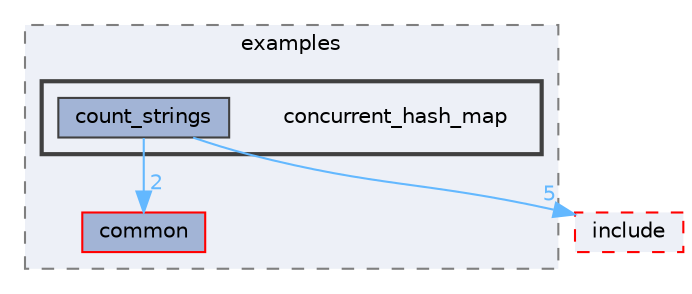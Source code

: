 digraph "external/taskflow/3rd-party/tbb/examples/concurrent_hash_map"
{
 // LATEX_PDF_SIZE
  bgcolor="transparent";
  edge [fontname=Helvetica,fontsize=10,labelfontname=Helvetica,labelfontsize=10];
  node [fontname=Helvetica,fontsize=10,shape=box,height=0.2,width=0.4];
  compound=true
  subgraph clusterdir_728d8ef4f98e28e397f8fcf766944c46 {
    graph [ bgcolor="#edf0f7", pencolor="grey50", label="examples", fontname=Helvetica,fontsize=10 style="filled,dashed", URL="dir_728d8ef4f98e28e397f8fcf766944c46.html",tooltip=""]
  dir_54703c436fa5ff1ab20c927331cf8a3a [label="common", fillcolor="#a2b4d6", color="red", style="filled", URL="dir_54703c436fa5ff1ab20c927331cf8a3a.html",tooltip=""];
  subgraph clusterdir_d9220db523c9a70e1f2284c5a8e01b2e {
    graph [ bgcolor="#edf0f7", pencolor="grey25", label="", fontname=Helvetica,fontsize=10 style="filled,bold", URL="dir_d9220db523c9a70e1f2284c5a8e01b2e.html",tooltip=""]
    dir_d9220db523c9a70e1f2284c5a8e01b2e [shape=plaintext, label="concurrent_hash_map"];
  dir_0d51078c9390dcfa9aecfd6769acad5a [label="count_strings", fillcolor="#a2b4d6", color="grey25", style="filled", URL="dir_0d51078c9390dcfa9aecfd6769acad5a.html",tooltip=""];
  }
  }
  dir_9a108c806b4257aefe6c62ce1f799fad [label="include", fillcolor="#edf0f7", color="red", style="filled,dashed", URL="dir_9a108c806b4257aefe6c62ce1f799fad.html",tooltip=""];
  dir_0d51078c9390dcfa9aecfd6769acad5a->dir_54703c436fa5ff1ab20c927331cf8a3a [headlabel="2", labeldistance=1.5 headhref="dir_000168_000148.html" href="dir_000168_000148.html" color="steelblue1" fontcolor="steelblue1"];
  dir_0d51078c9390dcfa9aecfd6769acad5a->dir_9a108c806b4257aefe6c62ce1f799fad [headlabel="5", labeldistance=1.5 headhref="dir_000168_000389.html" href="dir_000168_000389.html" color="steelblue1" fontcolor="steelblue1"];
}
